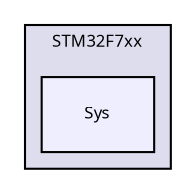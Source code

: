 digraph "Src/MCU/STM32F7xx/Sys" {
  compound=true
  node [ fontsize="8", fontname="Sans"];
  edge [ labelfontsize="8", labelfontname="Sans"];
  subgraph clusterdir_b77c033deeca566f0847c68c68cc5034 {
    graph [ bgcolor="#ddddee", pencolor="black", label="STM32F7xx" fontname="Sans", fontsize="8", URL="dir_b77c033deeca566f0847c68c68cc5034.html"]
  dir_28b97f5ea7a1beb577e2ebbd148d5b95 [shape=box, label="Sys", style="filled", fillcolor="#eeeeff", pencolor="black", URL="dir_28b97f5ea7a1beb577e2ebbd148d5b95.html"];
  }
}
